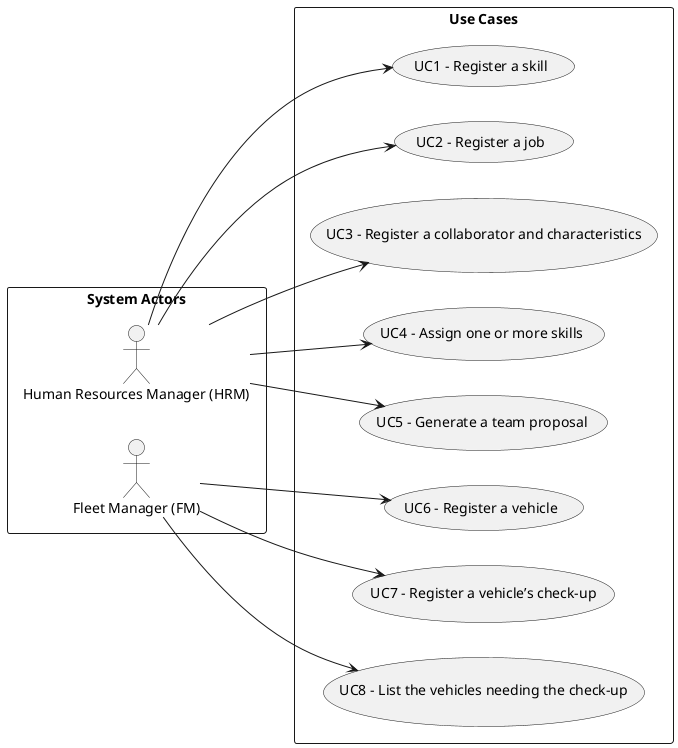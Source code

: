 @startuml
'skinparam monochrome true
skinparam packageStyle rectangle
'skinparam shadowing false
'title Use Case Diagram Example
left to right direction
rectangle "System Actors" as actors{
    actor "Human Resources Manager (HRM)" as HRM
    actor "Fleet Manager (FM)" as FM

}
rectangle "Use Cases" as usecases{
    usecase "UC1 - Register a skill" as UC1
    usecase "UC2 - Register a job" as UC2
    usecase "UC3 - Register a collaborator and characteristics" as UC3
    usecase "UC4 - Assign one or more skills" as UC4
    usecase "UC5 - Generate a team proposal" as UC5
    usecase "UC6 - Register a vehicle" as UC6
    usecase "UC7 - Register a vehicle’s check-up" as UC7
    usecase "UC8 - List the vehicles needing the check-up" as UC8
    HRM --> UC1
    HRM --> UC2
    HRM --> UC3
    HRM --> UC4
    HRM --> UC5
    FM --> UC6
    FM --> UC7
    FM --> UC8
}
@enduml